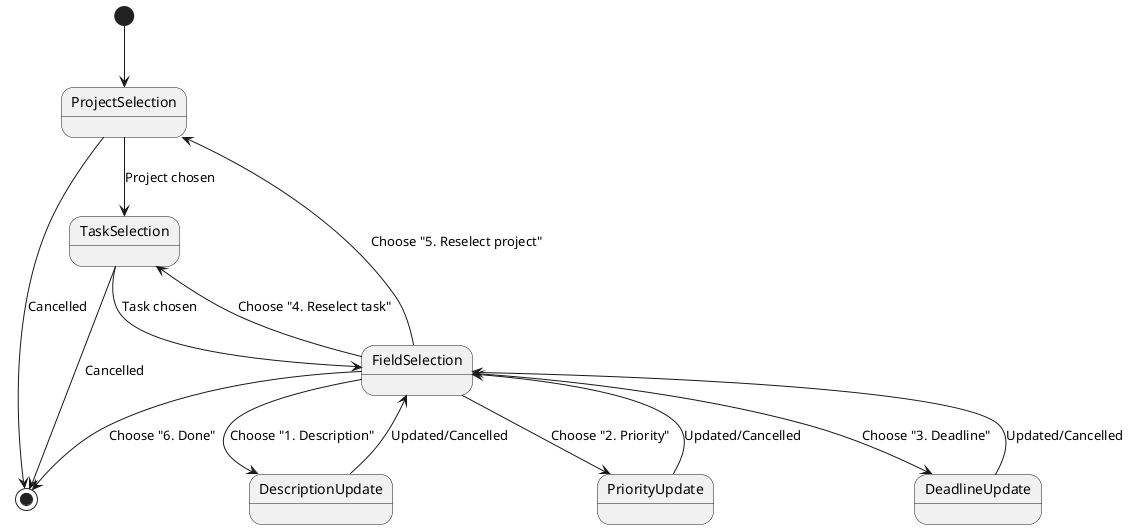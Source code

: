 @startuml Update Command State Diagram

[*] --> ProjectSelection
ProjectSelection --> [*] : Cancelled
ProjectSelection --> TaskSelection : Project chosen

TaskSelection --> [*] : Cancelled
TaskSelection --> FieldSelection : Task chosen

FieldSelection --> DescriptionUpdate : Choose "1. Description"
FieldSelection --> PriorityUpdate : Choose "2. Priority"
FieldSelection --> DeadlineUpdate : Choose "3. Deadline"
FieldSelection --> TaskSelection : Choose "4. Reselect task"
FieldSelection --> ProjectSelection : Choose "5. Reselect project"
FieldSelection --> [*] : Choose "6. Done"

DescriptionUpdate --> FieldSelection : Updated/Cancelled
PriorityUpdate --> FieldSelection : Updated/Cancelled
DeadlineUpdate --> FieldSelection : Updated/Cancelled
@enduml